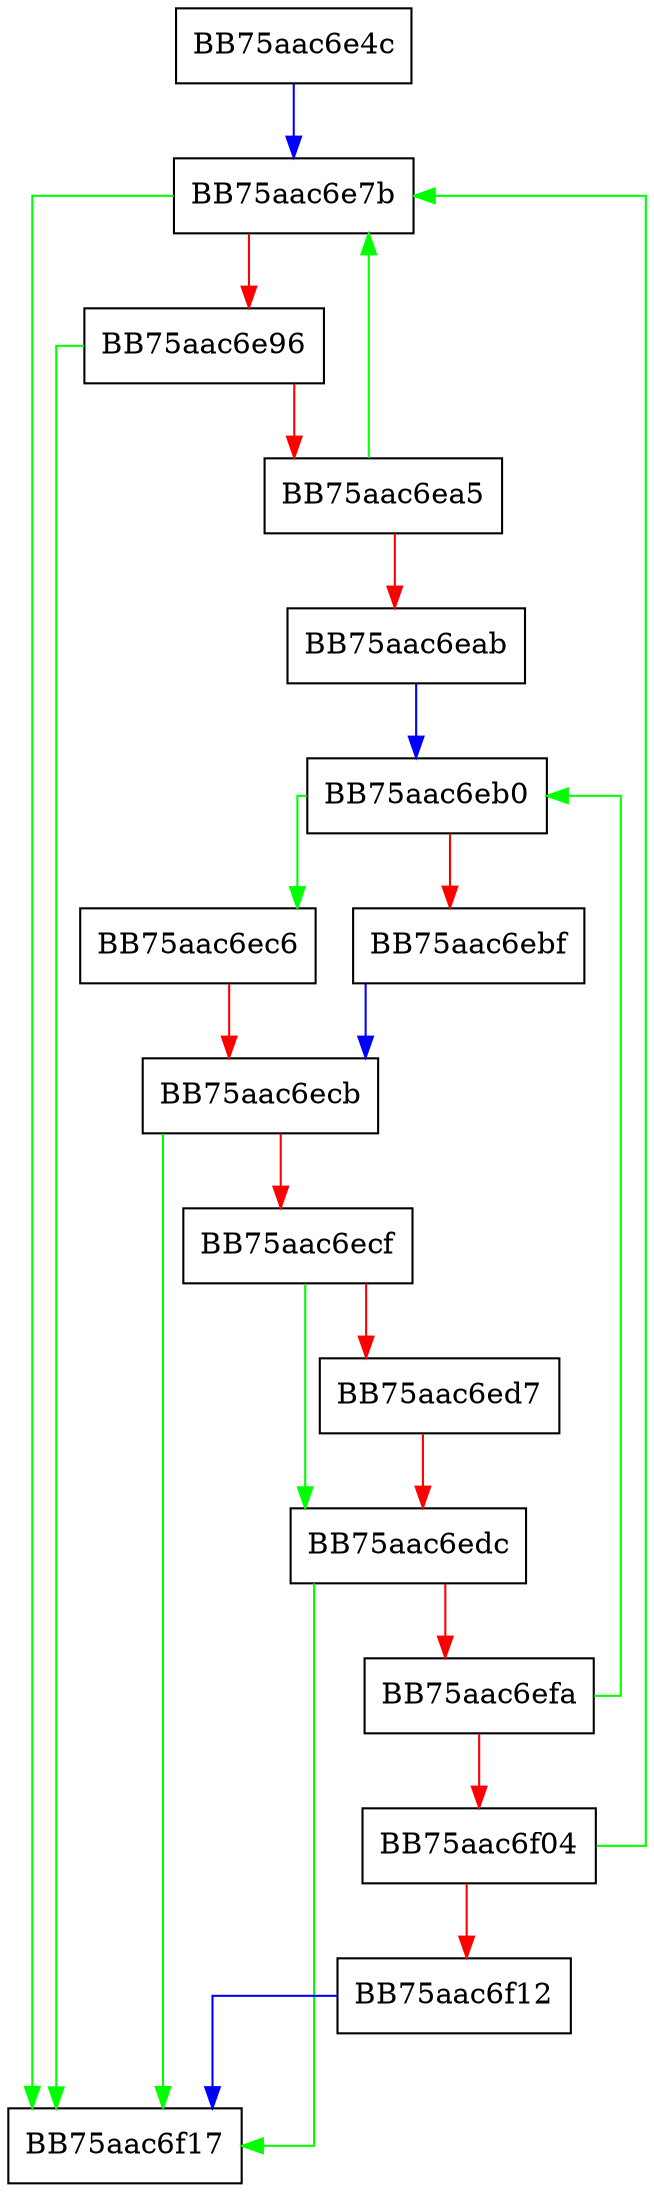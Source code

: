 digraph OnTheFly0xFFF {
  node [shape="box"];
  graph [splines=ortho];
  BB75aac6e4c -> BB75aac6e7b [color="blue"];
  BB75aac6e7b -> BB75aac6f17 [color="green"];
  BB75aac6e7b -> BB75aac6e96 [color="red"];
  BB75aac6e96 -> BB75aac6f17 [color="green"];
  BB75aac6e96 -> BB75aac6ea5 [color="red"];
  BB75aac6ea5 -> BB75aac6e7b [color="green"];
  BB75aac6ea5 -> BB75aac6eab [color="red"];
  BB75aac6eab -> BB75aac6eb0 [color="blue"];
  BB75aac6eb0 -> BB75aac6ec6 [color="green"];
  BB75aac6eb0 -> BB75aac6ebf [color="red"];
  BB75aac6ebf -> BB75aac6ecb [color="blue"];
  BB75aac6ec6 -> BB75aac6ecb [color="red"];
  BB75aac6ecb -> BB75aac6f17 [color="green"];
  BB75aac6ecb -> BB75aac6ecf [color="red"];
  BB75aac6ecf -> BB75aac6edc [color="green"];
  BB75aac6ecf -> BB75aac6ed7 [color="red"];
  BB75aac6ed7 -> BB75aac6edc [color="red"];
  BB75aac6edc -> BB75aac6f17 [color="green"];
  BB75aac6edc -> BB75aac6efa [color="red"];
  BB75aac6efa -> BB75aac6eb0 [color="green"];
  BB75aac6efa -> BB75aac6f04 [color="red"];
  BB75aac6f04 -> BB75aac6e7b [color="green"];
  BB75aac6f04 -> BB75aac6f12 [color="red"];
  BB75aac6f12 -> BB75aac6f17 [color="blue"];
}